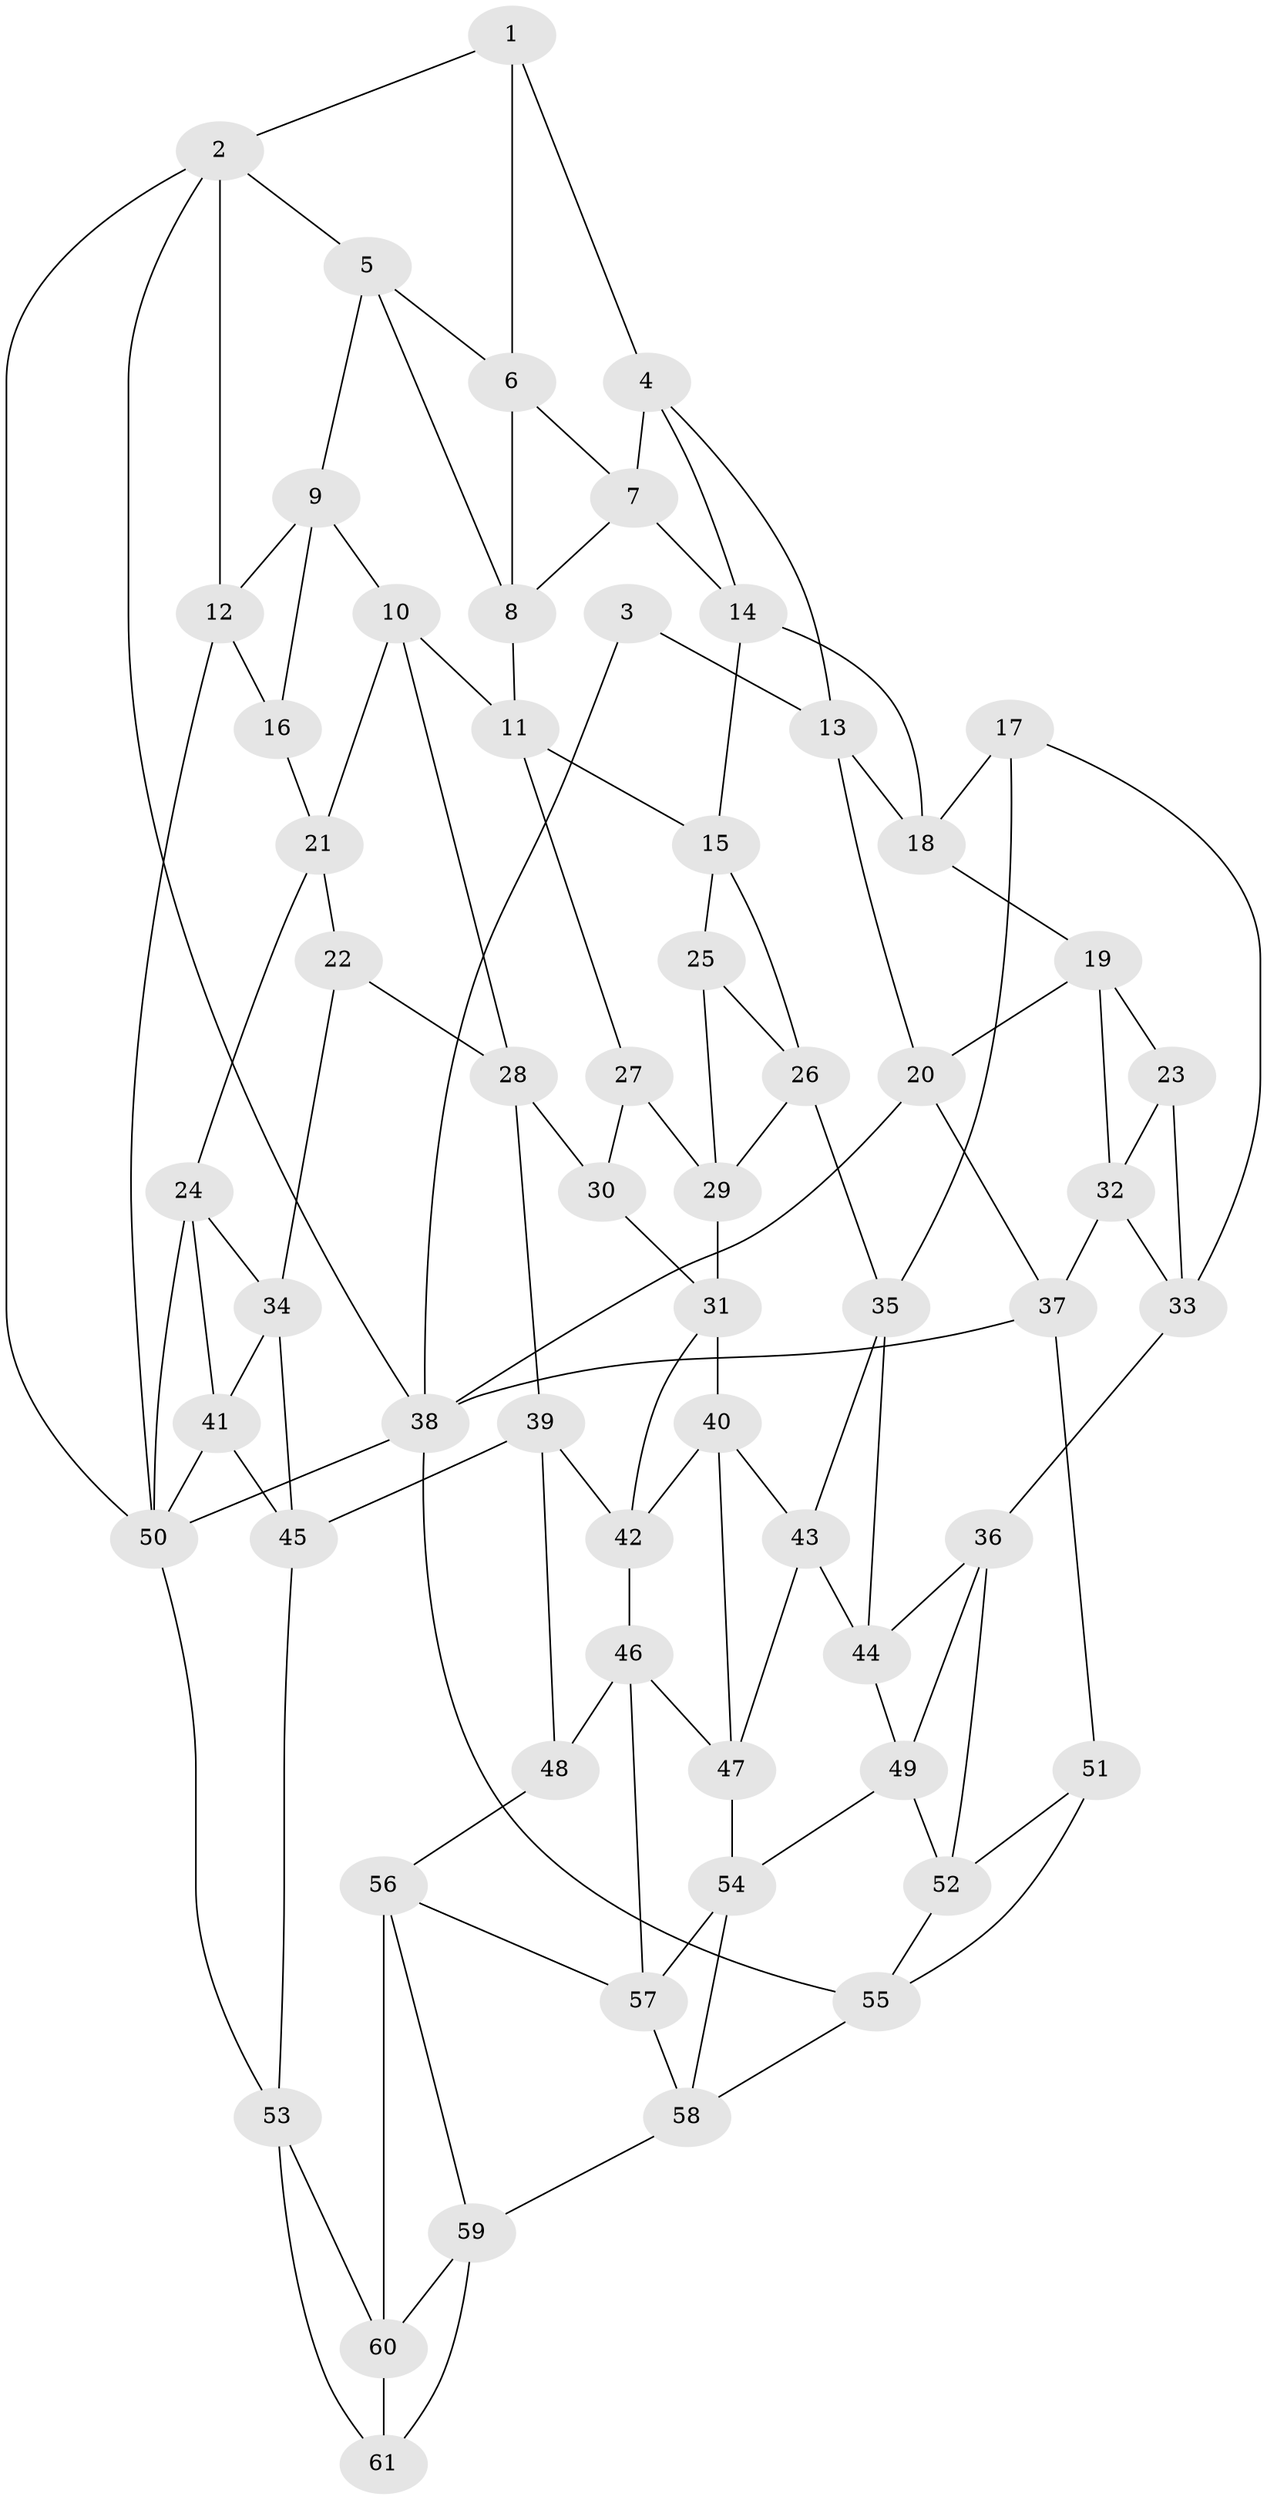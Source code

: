 // original degree distribution, {3: 0.01652892561983471, 5: 0.5289256198347108, 4: 0.2396694214876033, 6: 0.21487603305785125}
// Generated by graph-tools (version 1.1) at 2025/51/03/09/25 03:51:01]
// undirected, 61 vertices, 118 edges
graph export_dot {
graph [start="1"]
  node [color=gray90,style=filled];
  1;
  2;
  3;
  4;
  5;
  6;
  7;
  8;
  9;
  10;
  11;
  12;
  13;
  14;
  15;
  16;
  17;
  18;
  19;
  20;
  21;
  22;
  23;
  24;
  25;
  26;
  27;
  28;
  29;
  30;
  31;
  32;
  33;
  34;
  35;
  36;
  37;
  38;
  39;
  40;
  41;
  42;
  43;
  44;
  45;
  46;
  47;
  48;
  49;
  50;
  51;
  52;
  53;
  54;
  55;
  56;
  57;
  58;
  59;
  60;
  61;
  1 -- 2 [weight=1.0];
  1 -- 4 [weight=1.0];
  1 -- 6 [weight=1.0];
  2 -- 5 [weight=1.0];
  2 -- 12 [weight=1.0];
  2 -- 38 [weight=1.0];
  2 -- 50 [weight=1.0];
  3 -- 13 [weight=1.0];
  3 -- 38 [weight=1.0];
  4 -- 7 [weight=1.0];
  4 -- 13 [weight=1.0];
  4 -- 14 [weight=1.0];
  5 -- 6 [weight=1.0];
  5 -- 8 [weight=1.0];
  5 -- 9 [weight=1.0];
  6 -- 7 [weight=1.0];
  6 -- 8 [weight=1.0];
  7 -- 8 [weight=1.0];
  7 -- 14 [weight=1.0];
  8 -- 11 [weight=1.0];
  9 -- 10 [weight=1.0];
  9 -- 12 [weight=1.0];
  9 -- 16 [weight=1.0];
  10 -- 11 [weight=1.0];
  10 -- 21 [weight=1.0];
  10 -- 28 [weight=1.0];
  11 -- 15 [weight=1.0];
  11 -- 27 [weight=1.0];
  12 -- 16 [weight=1.0];
  12 -- 50 [weight=1.0];
  13 -- 18 [weight=1.0];
  13 -- 20 [weight=1.0];
  14 -- 15 [weight=1.0];
  14 -- 18 [weight=1.0];
  15 -- 25 [weight=1.0];
  15 -- 26 [weight=1.0];
  16 -- 21 [weight=1.0];
  17 -- 18 [weight=1.0];
  17 -- 33 [weight=1.0];
  17 -- 35 [weight=1.0];
  18 -- 19 [weight=1.0];
  19 -- 20 [weight=1.0];
  19 -- 23 [weight=1.0];
  19 -- 32 [weight=1.0];
  20 -- 37 [weight=1.0];
  20 -- 38 [weight=1.0];
  21 -- 22 [weight=1.0];
  21 -- 24 [weight=1.0];
  22 -- 28 [weight=1.0];
  22 -- 34 [weight=1.0];
  23 -- 32 [weight=1.0];
  23 -- 33 [weight=1.0];
  24 -- 34 [weight=1.0];
  24 -- 41 [weight=1.0];
  24 -- 50 [weight=1.0];
  25 -- 26 [weight=1.0];
  25 -- 29 [weight=1.0];
  26 -- 29 [weight=1.0];
  26 -- 35 [weight=1.0];
  27 -- 29 [weight=1.0];
  27 -- 30 [weight=2.0];
  28 -- 30 [weight=1.0];
  28 -- 39 [weight=1.0];
  29 -- 31 [weight=1.0];
  30 -- 31 [weight=1.0];
  31 -- 40 [weight=1.0];
  31 -- 42 [weight=1.0];
  32 -- 33 [weight=1.0];
  32 -- 37 [weight=1.0];
  33 -- 36 [weight=1.0];
  34 -- 41 [weight=1.0];
  34 -- 45 [weight=1.0];
  35 -- 43 [weight=1.0];
  35 -- 44 [weight=1.0];
  36 -- 44 [weight=1.0];
  36 -- 49 [weight=1.0];
  36 -- 52 [weight=1.0];
  37 -- 38 [weight=1.0];
  37 -- 51 [weight=1.0];
  38 -- 50 [weight=1.0];
  38 -- 55 [weight=1.0];
  39 -- 42 [weight=1.0];
  39 -- 45 [weight=1.0];
  39 -- 48 [weight=1.0];
  40 -- 42 [weight=1.0];
  40 -- 43 [weight=1.0];
  40 -- 47 [weight=1.0];
  41 -- 45 [weight=1.0];
  41 -- 50 [weight=1.0];
  42 -- 46 [weight=1.0];
  43 -- 44 [weight=1.0];
  43 -- 47 [weight=1.0];
  44 -- 49 [weight=1.0];
  45 -- 53 [weight=1.0];
  46 -- 47 [weight=1.0];
  46 -- 48 [weight=1.0];
  46 -- 57 [weight=1.0];
  47 -- 54 [weight=1.0];
  48 -- 56 [weight=1.0];
  49 -- 52 [weight=1.0];
  49 -- 54 [weight=1.0];
  50 -- 53 [weight=1.0];
  51 -- 52 [weight=1.0];
  51 -- 55 [weight=1.0];
  52 -- 55 [weight=1.0];
  53 -- 60 [weight=1.0];
  53 -- 61 [weight=1.0];
  54 -- 57 [weight=1.0];
  54 -- 58 [weight=1.0];
  55 -- 58 [weight=1.0];
  56 -- 57 [weight=1.0];
  56 -- 59 [weight=1.0];
  56 -- 60 [weight=1.0];
  57 -- 58 [weight=1.0];
  58 -- 59 [weight=1.0];
  59 -- 60 [weight=1.0];
  59 -- 61 [weight=1.0];
  60 -- 61 [weight=1.0];
}

